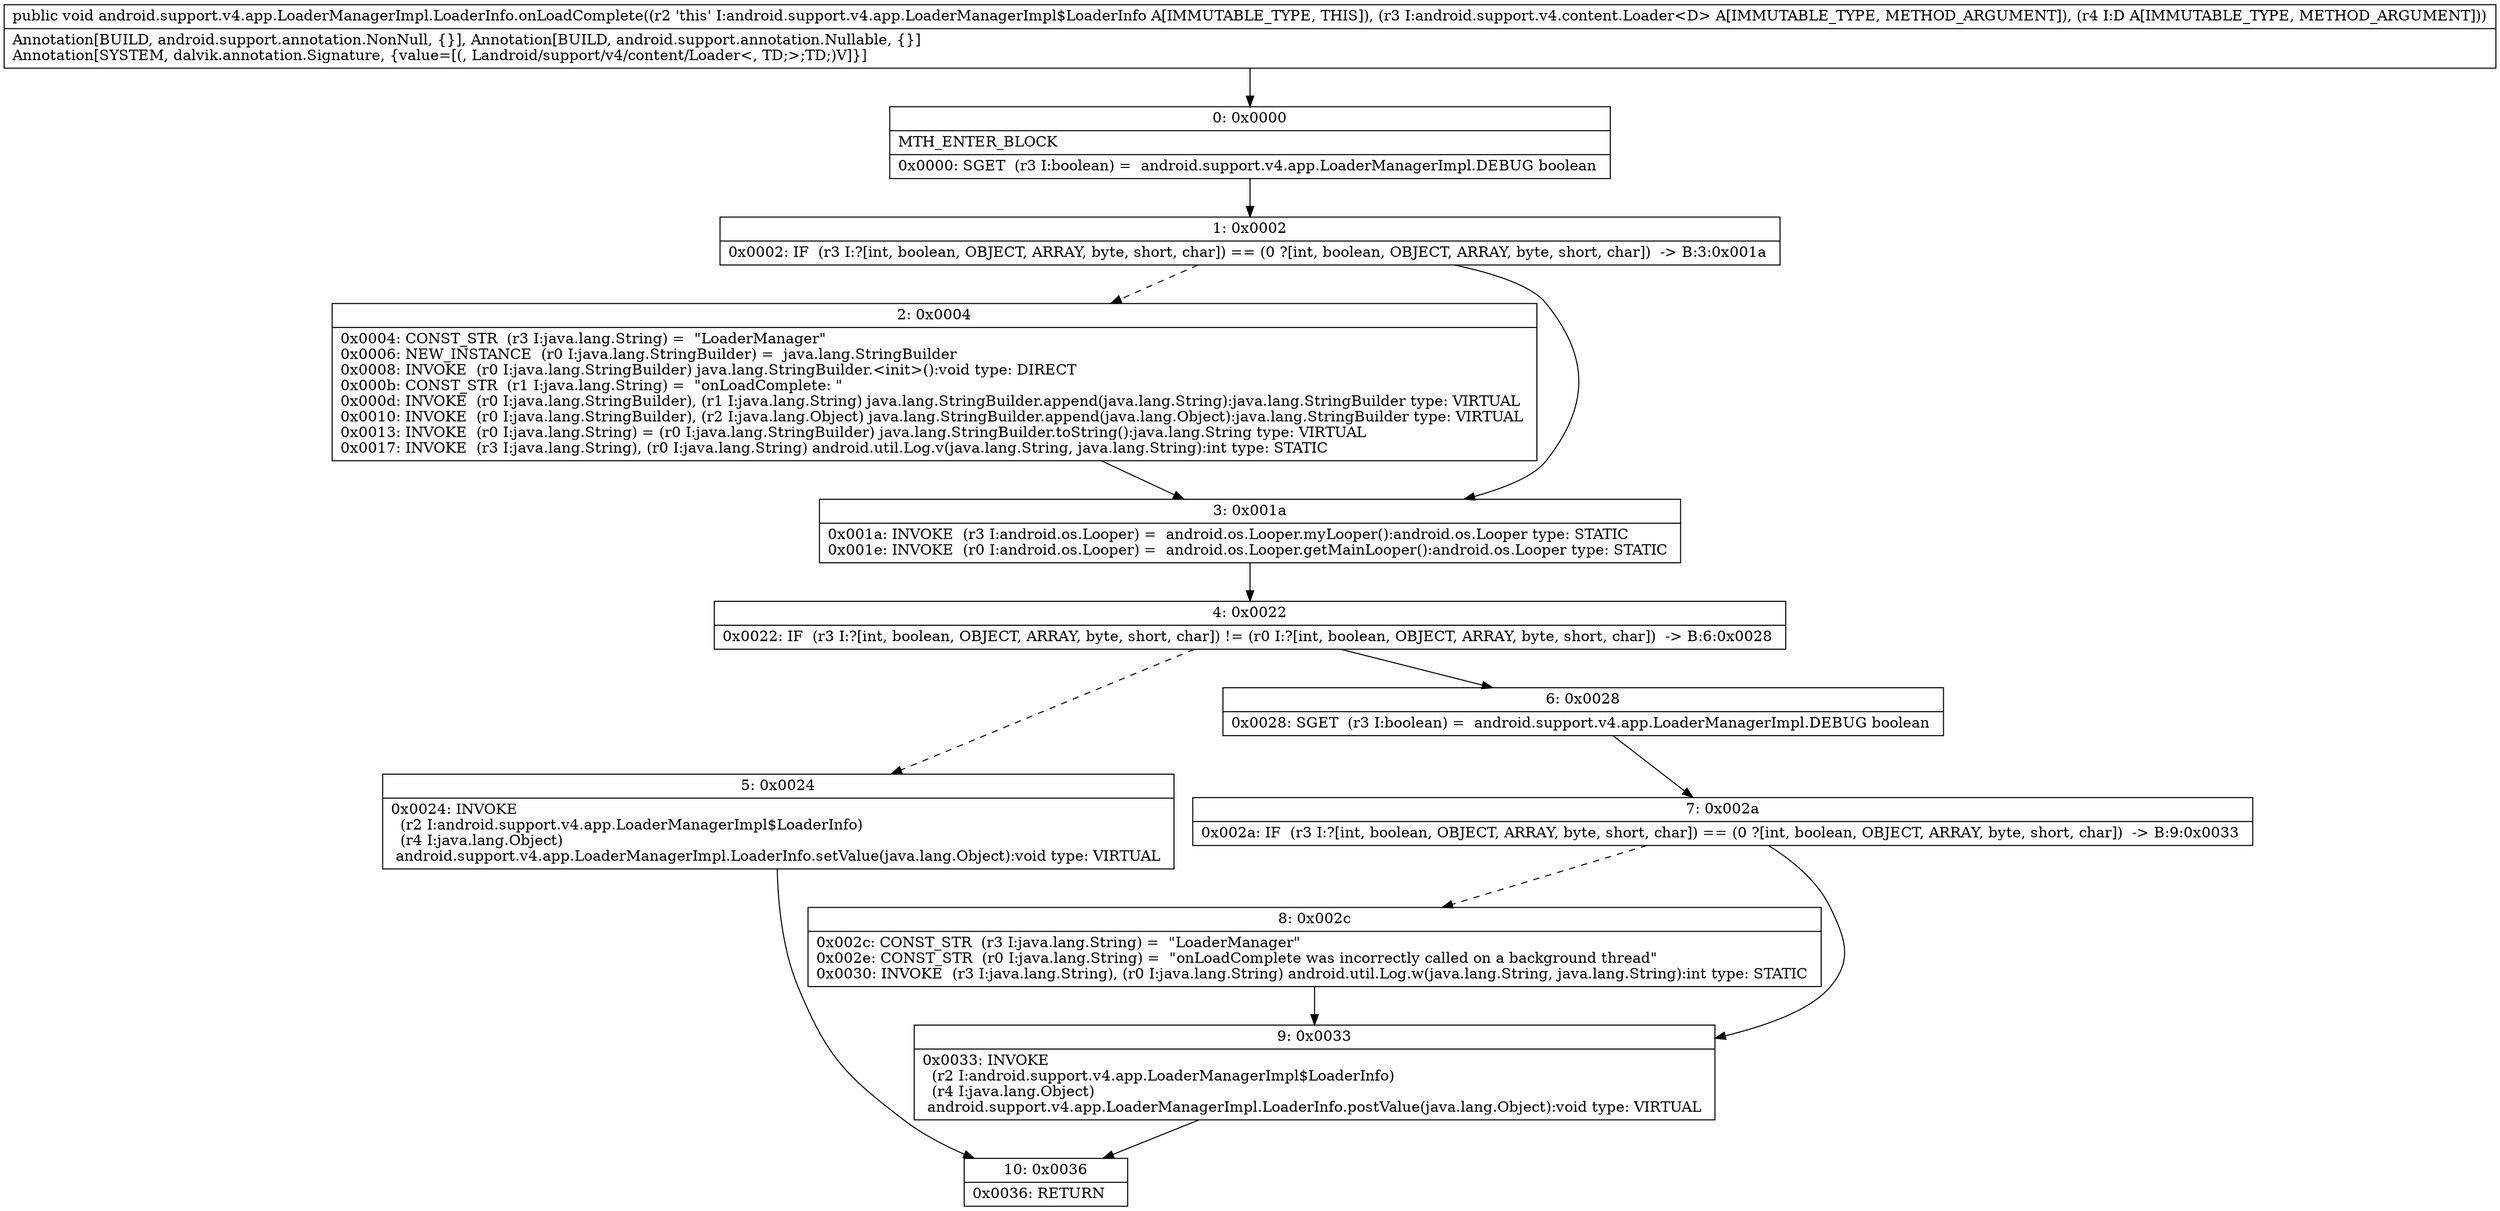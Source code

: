 digraph "CFG forandroid.support.v4.app.LoaderManagerImpl.LoaderInfo.onLoadComplete(Landroid\/support\/v4\/content\/Loader;Ljava\/lang\/Object;)V" {
Node_0 [shape=record,label="{0\:\ 0x0000|MTH_ENTER_BLOCK\l|0x0000: SGET  (r3 I:boolean) =  android.support.v4.app.LoaderManagerImpl.DEBUG boolean \l}"];
Node_1 [shape=record,label="{1\:\ 0x0002|0x0002: IF  (r3 I:?[int, boolean, OBJECT, ARRAY, byte, short, char]) == (0 ?[int, boolean, OBJECT, ARRAY, byte, short, char])  \-\> B:3:0x001a \l}"];
Node_2 [shape=record,label="{2\:\ 0x0004|0x0004: CONST_STR  (r3 I:java.lang.String) =  \"LoaderManager\" \l0x0006: NEW_INSTANCE  (r0 I:java.lang.StringBuilder) =  java.lang.StringBuilder \l0x0008: INVOKE  (r0 I:java.lang.StringBuilder) java.lang.StringBuilder.\<init\>():void type: DIRECT \l0x000b: CONST_STR  (r1 I:java.lang.String) =  \"onLoadComplete: \" \l0x000d: INVOKE  (r0 I:java.lang.StringBuilder), (r1 I:java.lang.String) java.lang.StringBuilder.append(java.lang.String):java.lang.StringBuilder type: VIRTUAL \l0x0010: INVOKE  (r0 I:java.lang.StringBuilder), (r2 I:java.lang.Object) java.lang.StringBuilder.append(java.lang.Object):java.lang.StringBuilder type: VIRTUAL \l0x0013: INVOKE  (r0 I:java.lang.String) = (r0 I:java.lang.StringBuilder) java.lang.StringBuilder.toString():java.lang.String type: VIRTUAL \l0x0017: INVOKE  (r3 I:java.lang.String), (r0 I:java.lang.String) android.util.Log.v(java.lang.String, java.lang.String):int type: STATIC \l}"];
Node_3 [shape=record,label="{3\:\ 0x001a|0x001a: INVOKE  (r3 I:android.os.Looper) =  android.os.Looper.myLooper():android.os.Looper type: STATIC \l0x001e: INVOKE  (r0 I:android.os.Looper) =  android.os.Looper.getMainLooper():android.os.Looper type: STATIC \l}"];
Node_4 [shape=record,label="{4\:\ 0x0022|0x0022: IF  (r3 I:?[int, boolean, OBJECT, ARRAY, byte, short, char]) != (r0 I:?[int, boolean, OBJECT, ARRAY, byte, short, char])  \-\> B:6:0x0028 \l}"];
Node_5 [shape=record,label="{5\:\ 0x0024|0x0024: INVOKE  \l  (r2 I:android.support.v4.app.LoaderManagerImpl$LoaderInfo)\l  (r4 I:java.lang.Object)\l android.support.v4.app.LoaderManagerImpl.LoaderInfo.setValue(java.lang.Object):void type: VIRTUAL \l}"];
Node_6 [shape=record,label="{6\:\ 0x0028|0x0028: SGET  (r3 I:boolean) =  android.support.v4.app.LoaderManagerImpl.DEBUG boolean \l}"];
Node_7 [shape=record,label="{7\:\ 0x002a|0x002a: IF  (r3 I:?[int, boolean, OBJECT, ARRAY, byte, short, char]) == (0 ?[int, boolean, OBJECT, ARRAY, byte, short, char])  \-\> B:9:0x0033 \l}"];
Node_8 [shape=record,label="{8\:\ 0x002c|0x002c: CONST_STR  (r3 I:java.lang.String) =  \"LoaderManager\" \l0x002e: CONST_STR  (r0 I:java.lang.String) =  \"onLoadComplete was incorrectly called on a background thread\" \l0x0030: INVOKE  (r3 I:java.lang.String), (r0 I:java.lang.String) android.util.Log.w(java.lang.String, java.lang.String):int type: STATIC \l}"];
Node_9 [shape=record,label="{9\:\ 0x0033|0x0033: INVOKE  \l  (r2 I:android.support.v4.app.LoaderManagerImpl$LoaderInfo)\l  (r4 I:java.lang.Object)\l android.support.v4.app.LoaderManagerImpl.LoaderInfo.postValue(java.lang.Object):void type: VIRTUAL \l}"];
Node_10 [shape=record,label="{10\:\ 0x0036|0x0036: RETURN   \l}"];
MethodNode[shape=record,label="{public void android.support.v4.app.LoaderManagerImpl.LoaderInfo.onLoadComplete((r2 'this' I:android.support.v4.app.LoaderManagerImpl$LoaderInfo A[IMMUTABLE_TYPE, THIS]), (r3 I:android.support.v4.content.Loader\<D\> A[IMMUTABLE_TYPE, METHOD_ARGUMENT]), (r4 I:D A[IMMUTABLE_TYPE, METHOD_ARGUMENT]))  | Annotation[BUILD, android.support.annotation.NonNull, \{\}], Annotation[BUILD, android.support.annotation.Nullable, \{\}]\lAnnotation[SYSTEM, dalvik.annotation.Signature, \{value=[(, Landroid\/support\/v4\/content\/Loader\<, TD;\>;TD;)V]\}]\l}"];
MethodNode -> Node_0;
Node_0 -> Node_1;
Node_1 -> Node_2[style=dashed];
Node_1 -> Node_3;
Node_2 -> Node_3;
Node_3 -> Node_4;
Node_4 -> Node_5[style=dashed];
Node_4 -> Node_6;
Node_5 -> Node_10;
Node_6 -> Node_7;
Node_7 -> Node_8[style=dashed];
Node_7 -> Node_9;
Node_8 -> Node_9;
Node_9 -> Node_10;
}

